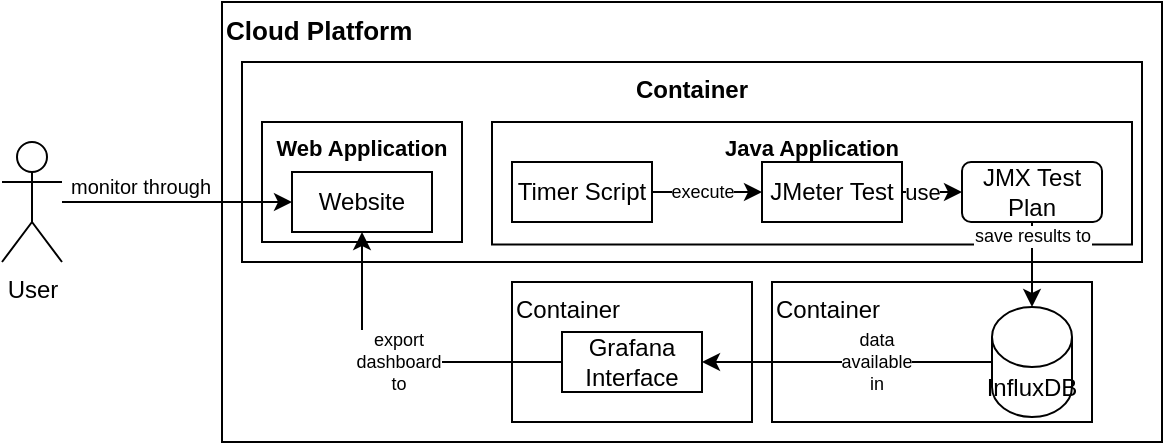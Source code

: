 <mxfile version="14.4.5" type="device"><diagram id="CoHP4dpjfaNTgfyyt-iC" name="Page-1"><mxGraphModel dx="981" dy="526" grid="1" gridSize="10" guides="1" tooltips="1" connect="1" arrows="1" fold="1" page="1" pageScale="1" pageWidth="827" pageHeight="1169" math="0" shadow="0"><root><mxCell id="0"/><mxCell id="1" parent="0"/><mxCell id="dOxZb561yoOt2RsCT1tx-1" value="Cloud Platform" style="rounded=0;whiteSpace=wrap;html=1;align=left;verticalAlign=top;fontStyle=1;fontSize=13;" parent="1" vertex="1"><mxGeometry x="180" y="40" width="470" height="220" as="geometry"/></mxCell><mxCell id="dOxZb561yoOt2RsCT1tx-2" value="Container" style="rounded=0;whiteSpace=wrap;html=1;align=center;verticalAlign=top;fontStyle=1" parent="1" vertex="1"><mxGeometry x="190" y="70" width="450" height="100" as="geometry"/></mxCell><mxCell id="dOxZb561yoOt2RsCT1tx-3" value="User" style="shape=umlActor;verticalLabelPosition=bottom;verticalAlign=top;html=1;outlineConnect=0;" parent="1" vertex="1"><mxGeometry x="70" y="110" width="30" height="60" as="geometry"/></mxCell><mxCell id="dOxZb561yoOt2RsCT1tx-9" value="Container" style="rounded=0;whiteSpace=wrap;html=1;align=left;verticalAlign=top;" parent="1" vertex="1"><mxGeometry x="455" y="180" width="160" height="70" as="geometry"/></mxCell><mxCell id="dOxZb561yoOt2RsCT1tx-11" value="InfluxDB" style="shape=cylinder3;whiteSpace=wrap;html=1;boundedLbl=1;backgroundOutline=1;size=15;align=center;" parent="1" vertex="1"><mxGeometry x="565" y="192.5" width="40" height="55" as="geometry"/></mxCell><mxCell id="dOxZb561yoOt2RsCT1tx-12" value="Container" style="rounded=0;whiteSpace=wrap;html=1;align=left;verticalAlign=top;" parent="1" vertex="1"><mxGeometry x="325" y="180" width="120" height="70" as="geometry"/></mxCell><mxCell id="dOxZb561yoOt2RsCT1tx-15" value="Grafana&lt;br&gt;Interface" style="rounded=0;whiteSpace=wrap;html=1;align=center;verticalAlign=middle;" parent="1" vertex="1"><mxGeometry x="350" y="205" width="70" height="30" as="geometry"/></mxCell><mxCell id="dOxZb561yoOt2RsCT1tx-17" value="data &lt;br style=&quot;font-size: 9px;&quot;&gt;available&lt;br style=&quot;font-size: 9px;&quot;&gt;in" style="edgeStyle=orthogonalEdgeStyle;rounded=0;orthogonalLoop=1;jettySize=auto;html=1;entryX=1;entryY=0.5;entryDx=0;entryDy=0;fontSize=9;" parent="1" source="dOxZb561yoOt2RsCT1tx-11" target="dOxZb561yoOt2RsCT1tx-15" edge="1"><mxGeometry x="-0.2" relative="1" as="geometry"><mxPoint as="offset"/><mxPoint x="460" y="242.5" as="targetPoint"/></mxGeometry></mxCell><mxCell id="snxTg5hRXMd4_veY5NIJ-1" value="Java Application" style="rounded=0;whiteSpace=wrap;html=1;align=center;verticalAlign=top;fontStyle=1;fontSize=11;" vertex="1" parent="1"><mxGeometry x="315" y="100" width="320" height="61.25" as="geometry"/></mxCell><mxCell id="dOxZb561yoOt2RsCT1tx-8" value="Timer Script" style="rounded=0;whiteSpace=wrap;html=1;align=center;verticalAlign=middle;" parent="1" vertex="1"><mxGeometry x="325" y="120" width="70" height="30" as="geometry"/></mxCell><mxCell id="dOxZb561yoOt2RsCT1tx-5" value="JMeter Test" style="rounded=0;whiteSpace=wrap;html=1;align=center;verticalAlign=middle;" parent="1" vertex="1"><mxGeometry x="450" y="120" width="70" height="30" as="geometry"/></mxCell><mxCell id="dOxZb561yoOt2RsCT1tx-7" value="execute" style="edgeStyle=orthogonalEdgeStyle;rounded=0;orthogonalLoop=1;jettySize=auto;html=1;entryX=0;entryY=0.5;entryDx=0;entryDy=0;fontSize=9;" parent="1" source="dOxZb561yoOt2RsCT1tx-8" target="dOxZb561yoOt2RsCT1tx-5" edge="1"><mxGeometry x="-0.091" relative="1" as="geometry"><mxPoint as="offset"/></mxGeometry></mxCell><mxCell id="dOxZb561yoOt2RsCT1tx-4" value="use" style="edgeStyle=orthogonalEdgeStyle;rounded=0;orthogonalLoop=1;jettySize=auto;html=1;entryX=0;entryY=0.5;entryDx=0;entryDy=0;" parent="1" source="dOxZb561yoOt2RsCT1tx-5" target="dOxZb561yoOt2RsCT1tx-6" edge="1"><mxGeometry x="0.2" relative="1" as="geometry"><mxPoint as="offset"/></mxGeometry></mxCell><mxCell id="dOxZb561yoOt2RsCT1tx-6" value="JMX Test Plan" style="rounded=1;whiteSpace=wrap;html=1;align=center;" parent="1" vertex="1"><mxGeometry x="550" y="120" width="70" height="30" as="geometry"/></mxCell><mxCell id="dOxZb561yoOt2RsCT1tx-10" value="save results to" style="edgeStyle=orthogonalEdgeStyle;rounded=0;orthogonalLoop=1;jettySize=auto;html=1;entryX=0.5;entryY=0;entryDx=0;entryDy=0;entryPerimeter=0;fontSize=9;" parent="1" source="dOxZb561yoOt2RsCT1tx-6" edge="1" target="dOxZb561yoOt2RsCT1tx-11"><mxGeometry x="-0.68" relative="1" as="geometry"><mxPoint x="605" y="192.5" as="targetPoint"/><mxPoint as="offset"/></mxGeometry></mxCell><mxCell id="snxTg5hRXMd4_veY5NIJ-4" value="Web Application" style="rounded=0;whiteSpace=wrap;html=1;align=center;verticalAlign=top;fontStyle=1;fontSize=11;" vertex="1" parent="1"><mxGeometry x="200" y="100" width="100" height="60" as="geometry"/></mxCell><mxCell id="dOxZb561yoOt2RsCT1tx-14" value="Website" style="rounded=0;whiteSpace=wrap;html=1;align=center;verticalAlign=middle;" parent="1" vertex="1"><mxGeometry x="215" y="125" width="70" height="30" as="geometry"/></mxCell><mxCell id="dOxZb561yoOt2RsCT1tx-18" value="monitor through" style="edgeStyle=orthogonalEdgeStyle;rounded=0;orthogonalLoop=1;jettySize=auto;html=1;entryX=0;entryY=0.5;entryDx=0;entryDy=0;fontSize=10;" parent="1" source="dOxZb561yoOt2RsCT1tx-3" target="dOxZb561yoOt2RsCT1tx-14" edge="1"><mxGeometry x="-0.333" y="7" relative="1" as="geometry"><mxPoint y="-1" as="offset"/></mxGeometry></mxCell><mxCell id="dOxZb561yoOt2RsCT1tx-16" value="export&lt;br style=&quot;font-size: 9px;&quot;&gt;dashboard&lt;br style=&quot;font-size: 9px;&quot;&gt;to" style="edgeStyle=orthogonalEdgeStyle;rounded=0;orthogonalLoop=1;jettySize=auto;html=1;entryX=0.5;entryY=1;entryDx=0;entryDy=0;fontSize=9;" parent="1" source="dOxZb561yoOt2RsCT1tx-15" target="dOxZb561yoOt2RsCT1tx-14" edge="1"><mxGeometry relative="1" as="geometry"><Array as="points"><mxPoint x="250" y="220"/></Array><mxPoint x="60" y="228" as="targetPoint"/></mxGeometry></mxCell></root></mxGraphModel></diagram></mxfile>